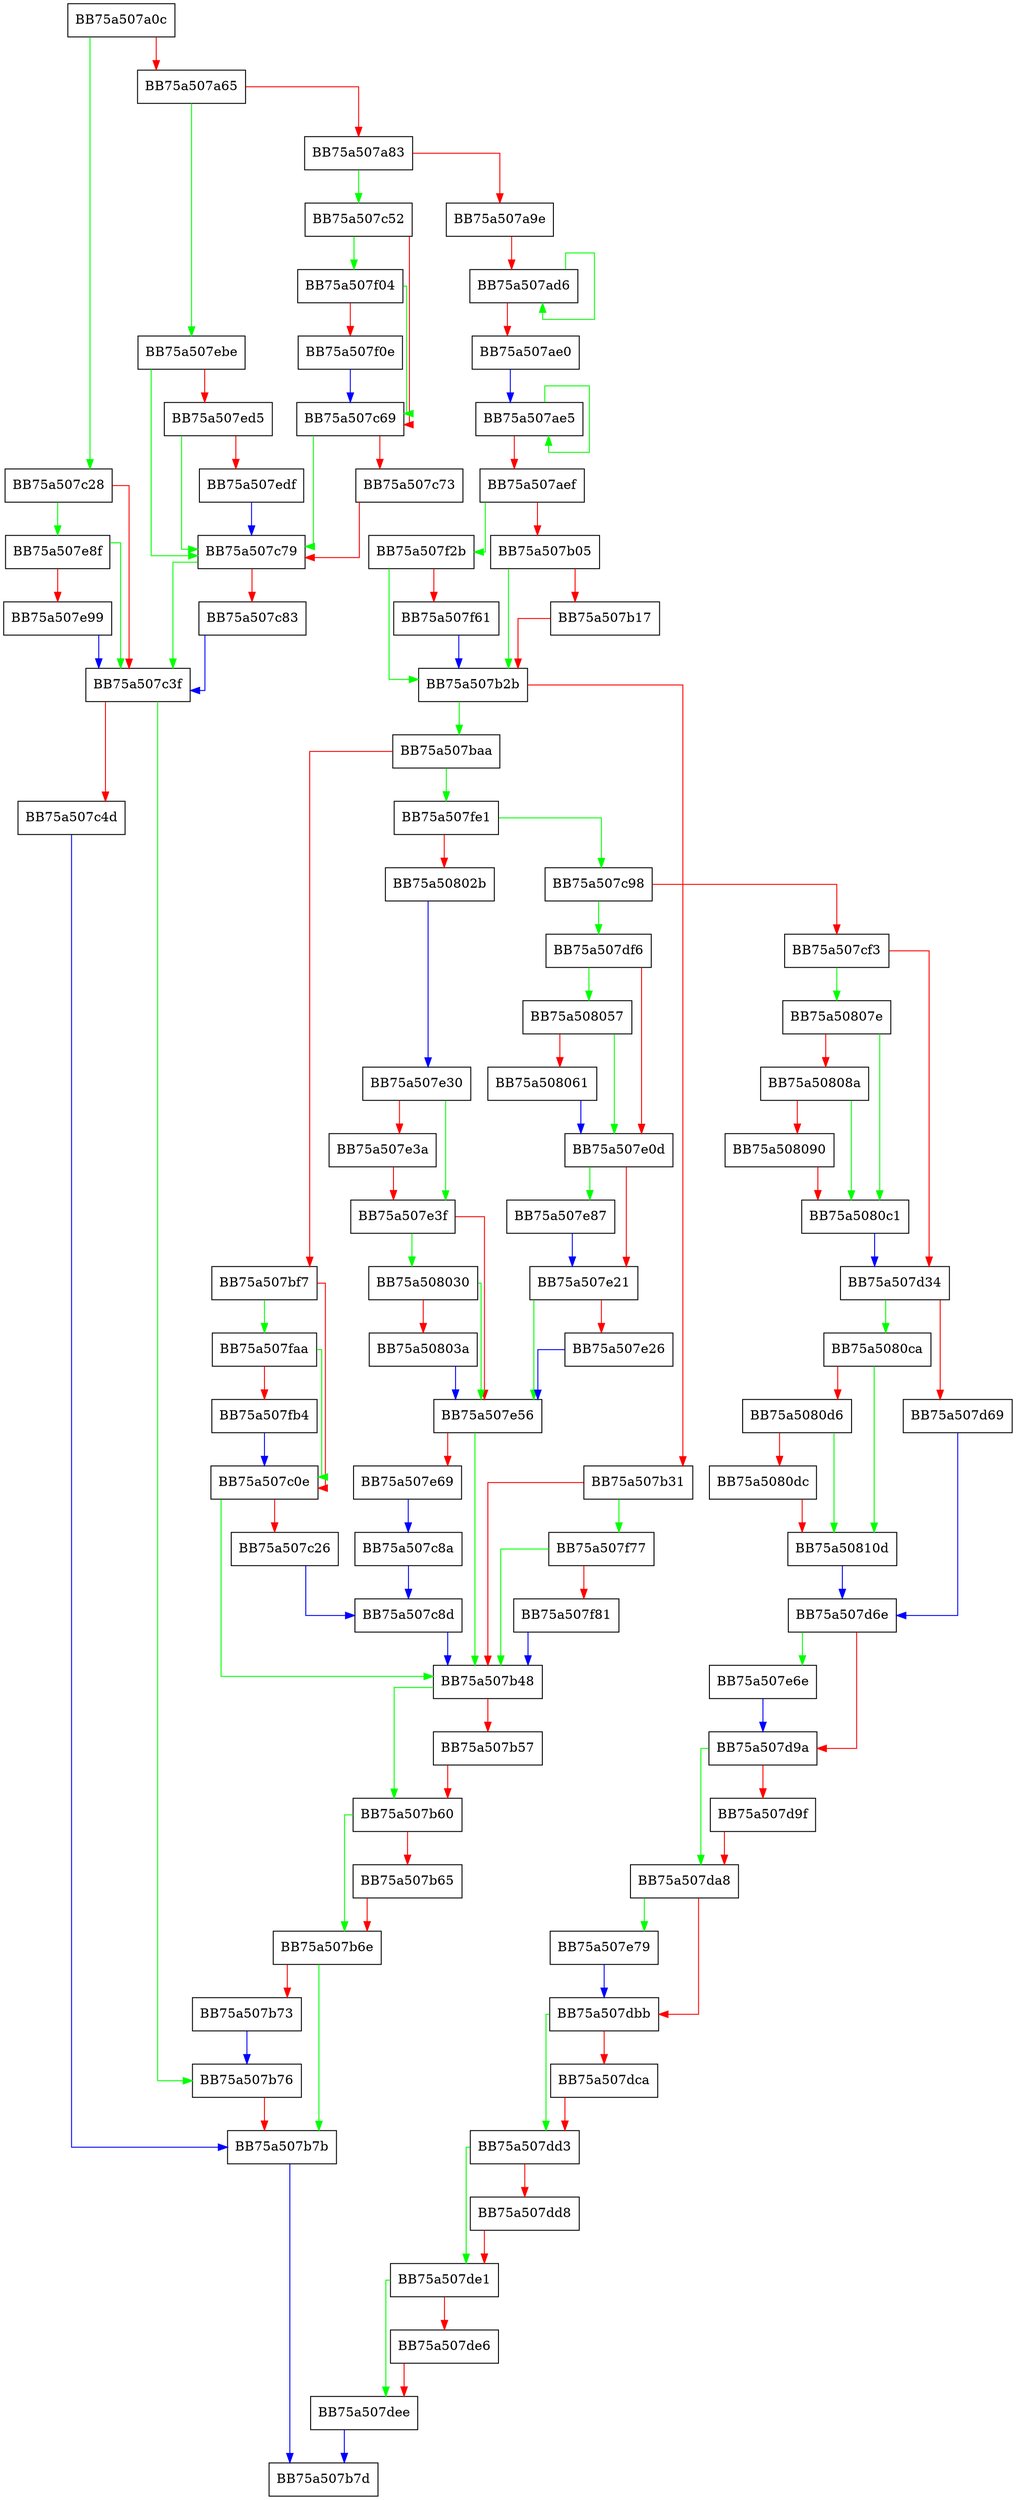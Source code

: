 digraph AddTaskCacheRegKeys {
  node [shape="box"];
  graph [splines=ortho];
  BB75a507a0c -> BB75a507c28 [color="green"];
  BB75a507a0c -> BB75a507a65 [color="red"];
  BB75a507a65 -> BB75a507ebe [color="green"];
  BB75a507a65 -> BB75a507a83 [color="red"];
  BB75a507a83 -> BB75a507c52 [color="green"];
  BB75a507a83 -> BB75a507a9e [color="red"];
  BB75a507a9e -> BB75a507ad6 [color="red"];
  BB75a507ad6 -> BB75a507ad6 [color="green"];
  BB75a507ad6 -> BB75a507ae0 [color="red"];
  BB75a507ae0 -> BB75a507ae5 [color="blue"];
  BB75a507ae5 -> BB75a507ae5 [color="green"];
  BB75a507ae5 -> BB75a507aef [color="red"];
  BB75a507aef -> BB75a507f2b [color="green"];
  BB75a507aef -> BB75a507b05 [color="red"];
  BB75a507b05 -> BB75a507b2b [color="green"];
  BB75a507b05 -> BB75a507b17 [color="red"];
  BB75a507b17 -> BB75a507b2b [color="red"];
  BB75a507b2b -> BB75a507baa [color="green"];
  BB75a507b2b -> BB75a507b31 [color="red"];
  BB75a507b31 -> BB75a507f77 [color="green"];
  BB75a507b31 -> BB75a507b48 [color="red"];
  BB75a507b48 -> BB75a507b60 [color="green"];
  BB75a507b48 -> BB75a507b57 [color="red"];
  BB75a507b57 -> BB75a507b60 [color="red"];
  BB75a507b60 -> BB75a507b6e [color="green"];
  BB75a507b60 -> BB75a507b65 [color="red"];
  BB75a507b65 -> BB75a507b6e [color="red"];
  BB75a507b6e -> BB75a507b7b [color="green"];
  BB75a507b6e -> BB75a507b73 [color="red"];
  BB75a507b73 -> BB75a507b76 [color="blue"];
  BB75a507b76 -> BB75a507b7b [color="red"];
  BB75a507b7b -> BB75a507b7d [color="blue"];
  BB75a507baa -> BB75a507fe1 [color="green"];
  BB75a507baa -> BB75a507bf7 [color="red"];
  BB75a507bf7 -> BB75a507faa [color="green"];
  BB75a507bf7 -> BB75a507c0e [color="red"];
  BB75a507c0e -> BB75a507b48 [color="green"];
  BB75a507c0e -> BB75a507c26 [color="red"];
  BB75a507c26 -> BB75a507c8d [color="blue"];
  BB75a507c28 -> BB75a507e8f [color="green"];
  BB75a507c28 -> BB75a507c3f [color="red"];
  BB75a507c3f -> BB75a507b76 [color="green"];
  BB75a507c3f -> BB75a507c4d [color="red"];
  BB75a507c4d -> BB75a507b7b [color="blue"];
  BB75a507c52 -> BB75a507f04 [color="green"];
  BB75a507c52 -> BB75a507c69 [color="red"];
  BB75a507c69 -> BB75a507c79 [color="green"];
  BB75a507c69 -> BB75a507c73 [color="red"];
  BB75a507c73 -> BB75a507c79 [color="red"];
  BB75a507c79 -> BB75a507c3f [color="green"];
  BB75a507c79 -> BB75a507c83 [color="red"];
  BB75a507c83 -> BB75a507c3f [color="blue"];
  BB75a507c8a -> BB75a507c8d [color="blue"];
  BB75a507c8d -> BB75a507b48 [color="blue"];
  BB75a507c98 -> BB75a507df6 [color="green"];
  BB75a507c98 -> BB75a507cf3 [color="red"];
  BB75a507cf3 -> BB75a50807e [color="green"];
  BB75a507cf3 -> BB75a507d34 [color="red"];
  BB75a507d34 -> BB75a5080ca [color="green"];
  BB75a507d34 -> BB75a507d69 [color="red"];
  BB75a507d69 -> BB75a507d6e [color="blue"];
  BB75a507d6e -> BB75a507e6e [color="green"];
  BB75a507d6e -> BB75a507d9a [color="red"];
  BB75a507d9a -> BB75a507da8 [color="green"];
  BB75a507d9a -> BB75a507d9f [color="red"];
  BB75a507d9f -> BB75a507da8 [color="red"];
  BB75a507da8 -> BB75a507e79 [color="green"];
  BB75a507da8 -> BB75a507dbb [color="red"];
  BB75a507dbb -> BB75a507dd3 [color="green"];
  BB75a507dbb -> BB75a507dca [color="red"];
  BB75a507dca -> BB75a507dd3 [color="red"];
  BB75a507dd3 -> BB75a507de1 [color="green"];
  BB75a507dd3 -> BB75a507dd8 [color="red"];
  BB75a507dd8 -> BB75a507de1 [color="red"];
  BB75a507de1 -> BB75a507dee [color="green"];
  BB75a507de1 -> BB75a507de6 [color="red"];
  BB75a507de6 -> BB75a507dee [color="red"];
  BB75a507dee -> BB75a507b7d [color="blue"];
  BB75a507df6 -> BB75a508057 [color="green"];
  BB75a507df6 -> BB75a507e0d [color="red"];
  BB75a507e0d -> BB75a507e87 [color="green"];
  BB75a507e0d -> BB75a507e21 [color="red"];
  BB75a507e21 -> BB75a507e56 [color="green"];
  BB75a507e21 -> BB75a507e26 [color="red"];
  BB75a507e26 -> BB75a507e56 [color="blue"];
  BB75a507e30 -> BB75a507e3f [color="green"];
  BB75a507e30 -> BB75a507e3a [color="red"];
  BB75a507e3a -> BB75a507e3f [color="red"];
  BB75a507e3f -> BB75a508030 [color="green"];
  BB75a507e3f -> BB75a507e56 [color="red"];
  BB75a507e56 -> BB75a507b48 [color="green"];
  BB75a507e56 -> BB75a507e69 [color="red"];
  BB75a507e69 -> BB75a507c8a [color="blue"];
  BB75a507e6e -> BB75a507d9a [color="blue"];
  BB75a507e79 -> BB75a507dbb [color="blue"];
  BB75a507e87 -> BB75a507e21 [color="blue"];
  BB75a507e8f -> BB75a507c3f [color="green"];
  BB75a507e8f -> BB75a507e99 [color="red"];
  BB75a507e99 -> BB75a507c3f [color="blue"];
  BB75a507ebe -> BB75a507c79 [color="green"];
  BB75a507ebe -> BB75a507ed5 [color="red"];
  BB75a507ed5 -> BB75a507c79 [color="green"];
  BB75a507ed5 -> BB75a507edf [color="red"];
  BB75a507edf -> BB75a507c79 [color="blue"];
  BB75a507f04 -> BB75a507c69 [color="green"];
  BB75a507f04 -> BB75a507f0e [color="red"];
  BB75a507f0e -> BB75a507c69 [color="blue"];
  BB75a507f2b -> BB75a507b2b [color="green"];
  BB75a507f2b -> BB75a507f61 [color="red"];
  BB75a507f61 -> BB75a507b2b [color="blue"];
  BB75a507f77 -> BB75a507b48 [color="green"];
  BB75a507f77 -> BB75a507f81 [color="red"];
  BB75a507f81 -> BB75a507b48 [color="blue"];
  BB75a507faa -> BB75a507c0e [color="green"];
  BB75a507faa -> BB75a507fb4 [color="red"];
  BB75a507fb4 -> BB75a507c0e [color="blue"];
  BB75a507fe1 -> BB75a507c98 [color="green"];
  BB75a507fe1 -> BB75a50802b [color="red"];
  BB75a50802b -> BB75a507e30 [color="blue"];
  BB75a508030 -> BB75a507e56 [color="green"];
  BB75a508030 -> BB75a50803a [color="red"];
  BB75a50803a -> BB75a507e56 [color="blue"];
  BB75a508057 -> BB75a507e0d [color="green"];
  BB75a508057 -> BB75a508061 [color="red"];
  BB75a508061 -> BB75a507e0d [color="blue"];
  BB75a50807e -> BB75a5080c1 [color="green"];
  BB75a50807e -> BB75a50808a [color="red"];
  BB75a50808a -> BB75a5080c1 [color="green"];
  BB75a50808a -> BB75a508090 [color="red"];
  BB75a508090 -> BB75a5080c1 [color="red"];
  BB75a5080c1 -> BB75a507d34 [color="blue"];
  BB75a5080ca -> BB75a50810d [color="green"];
  BB75a5080ca -> BB75a5080d6 [color="red"];
  BB75a5080d6 -> BB75a50810d [color="green"];
  BB75a5080d6 -> BB75a5080dc [color="red"];
  BB75a5080dc -> BB75a50810d [color="red"];
  BB75a50810d -> BB75a507d6e [color="blue"];
}
